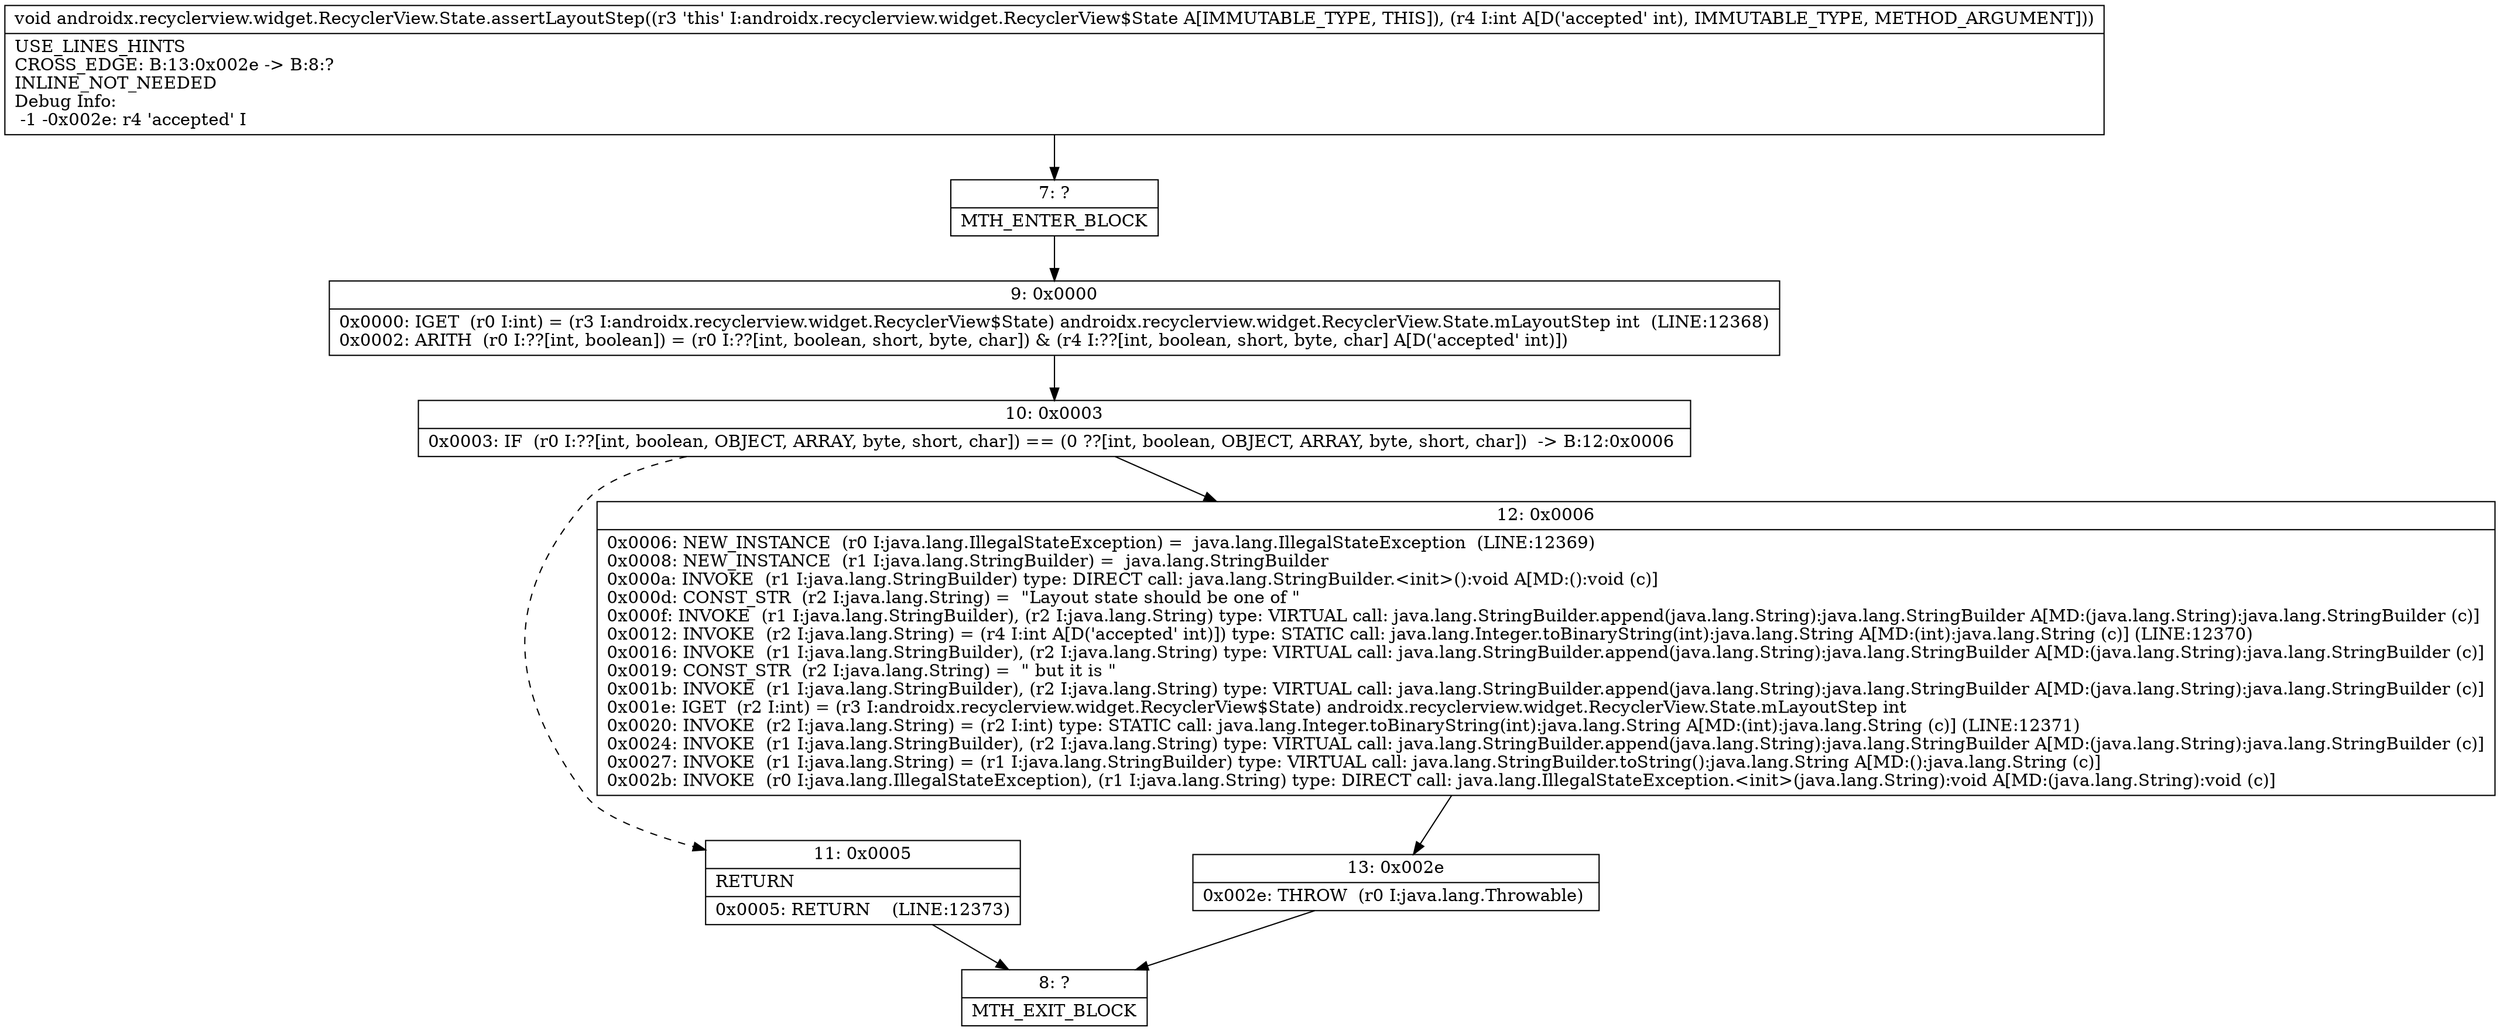 digraph "CFG forandroidx.recyclerview.widget.RecyclerView.State.assertLayoutStep(I)V" {
Node_7 [shape=record,label="{7\:\ ?|MTH_ENTER_BLOCK\l}"];
Node_9 [shape=record,label="{9\:\ 0x0000|0x0000: IGET  (r0 I:int) = (r3 I:androidx.recyclerview.widget.RecyclerView$State) androidx.recyclerview.widget.RecyclerView.State.mLayoutStep int  (LINE:12368)\l0x0002: ARITH  (r0 I:??[int, boolean]) = (r0 I:??[int, boolean, short, byte, char]) & (r4 I:??[int, boolean, short, byte, char] A[D('accepted' int)]) \l}"];
Node_10 [shape=record,label="{10\:\ 0x0003|0x0003: IF  (r0 I:??[int, boolean, OBJECT, ARRAY, byte, short, char]) == (0 ??[int, boolean, OBJECT, ARRAY, byte, short, char])  \-\> B:12:0x0006 \l}"];
Node_11 [shape=record,label="{11\:\ 0x0005|RETURN\l|0x0005: RETURN    (LINE:12373)\l}"];
Node_8 [shape=record,label="{8\:\ ?|MTH_EXIT_BLOCK\l}"];
Node_12 [shape=record,label="{12\:\ 0x0006|0x0006: NEW_INSTANCE  (r0 I:java.lang.IllegalStateException) =  java.lang.IllegalStateException  (LINE:12369)\l0x0008: NEW_INSTANCE  (r1 I:java.lang.StringBuilder) =  java.lang.StringBuilder \l0x000a: INVOKE  (r1 I:java.lang.StringBuilder) type: DIRECT call: java.lang.StringBuilder.\<init\>():void A[MD:():void (c)]\l0x000d: CONST_STR  (r2 I:java.lang.String) =  \"Layout state should be one of \" \l0x000f: INVOKE  (r1 I:java.lang.StringBuilder), (r2 I:java.lang.String) type: VIRTUAL call: java.lang.StringBuilder.append(java.lang.String):java.lang.StringBuilder A[MD:(java.lang.String):java.lang.StringBuilder (c)]\l0x0012: INVOKE  (r2 I:java.lang.String) = (r4 I:int A[D('accepted' int)]) type: STATIC call: java.lang.Integer.toBinaryString(int):java.lang.String A[MD:(int):java.lang.String (c)] (LINE:12370)\l0x0016: INVOKE  (r1 I:java.lang.StringBuilder), (r2 I:java.lang.String) type: VIRTUAL call: java.lang.StringBuilder.append(java.lang.String):java.lang.StringBuilder A[MD:(java.lang.String):java.lang.StringBuilder (c)]\l0x0019: CONST_STR  (r2 I:java.lang.String) =  \" but it is \" \l0x001b: INVOKE  (r1 I:java.lang.StringBuilder), (r2 I:java.lang.String) type: VIRTUAL call: java.lang.StringBuilder.append(java.lang.String):java.lang.StringBuilder A[MD:(java.lang.String):java.lang.StringBuilder (c)]\l0x001e: IGET  (r2 I:int) = (r3 I:androidx.recyclerview.widget.RecyclerView$State) androidx.recyclerview.widget.RecyclerView.State.mLayoutStep int \l0x0020: INVOKE  (r2 I:java.lang.String) = (r2 I:int) type: STATIC call: java.lang.Integer.toBinaryString(int):java.lang.String A[MD:(int):java.lang.String (c)] (LINE:12371)\l0x0024: INVOKE  (r1 I:java.lang.StringBuilder), (r2 I:java.lang.String) type: VIRTUAL call: java.lang.StringBuilder.append(java.lang.String):java.lang.StringBuilder A[MD:(java.lang.String):java.lang.StringBuilder (c)]\l0x0027: INVOKE  (r1 I:java.lang.String) = (r1 I:java.lang.StringBuilder) type: VIRTUAL call: java.lang.StringBuilder.toString():java.lang.String A[MD:():java.lang.String (c)]\l0x002b: INVOKE  (r0 I:java.lang.IllegalStateException), (r1 I:java.lang.String) type: DIRECT call: java.lang.IllegalStateException.\<init\>(java.lang.String):void A[MD:(java.lang.String):void (c)]\l}"];
Node_13 [shape=record,label="{13\:\ 0x002e|0x002e: THROW  (r0 I:java.lang.Throwable) \l}"];
MethodNode[shape=record,label="{void androidx.recyclerview.widget.RecyclerView.State.assertLayoutStep((r3 'this' I:androidx.recyclerview.widget.RecyclerView$State A[IMMUTABLE_TYPE, THIS]), (r4 I:int A[D('accepted' int), IMMUTABLE_TYPE, METHOD_ARGUMENT]))  | USE_LINES_HINTS\lCROSS_EDGE: B:13:0x002e \-\> B:8:?\lINLINE_NOT_NEEDED\lDebug Info:\l  \-1 \-0x002e: r4 'accepted' I\l}"];
MethodNode -> Node_7;Node_7 -> Node_9;
Node_9 -> Node_10;
Node_10 -> Node_11[style=dashed];
Node_10 -> Node_12;
Node_11 -> Node_8;
Node_12 -> Node_13;
Node_13 -> Node_8;
}


